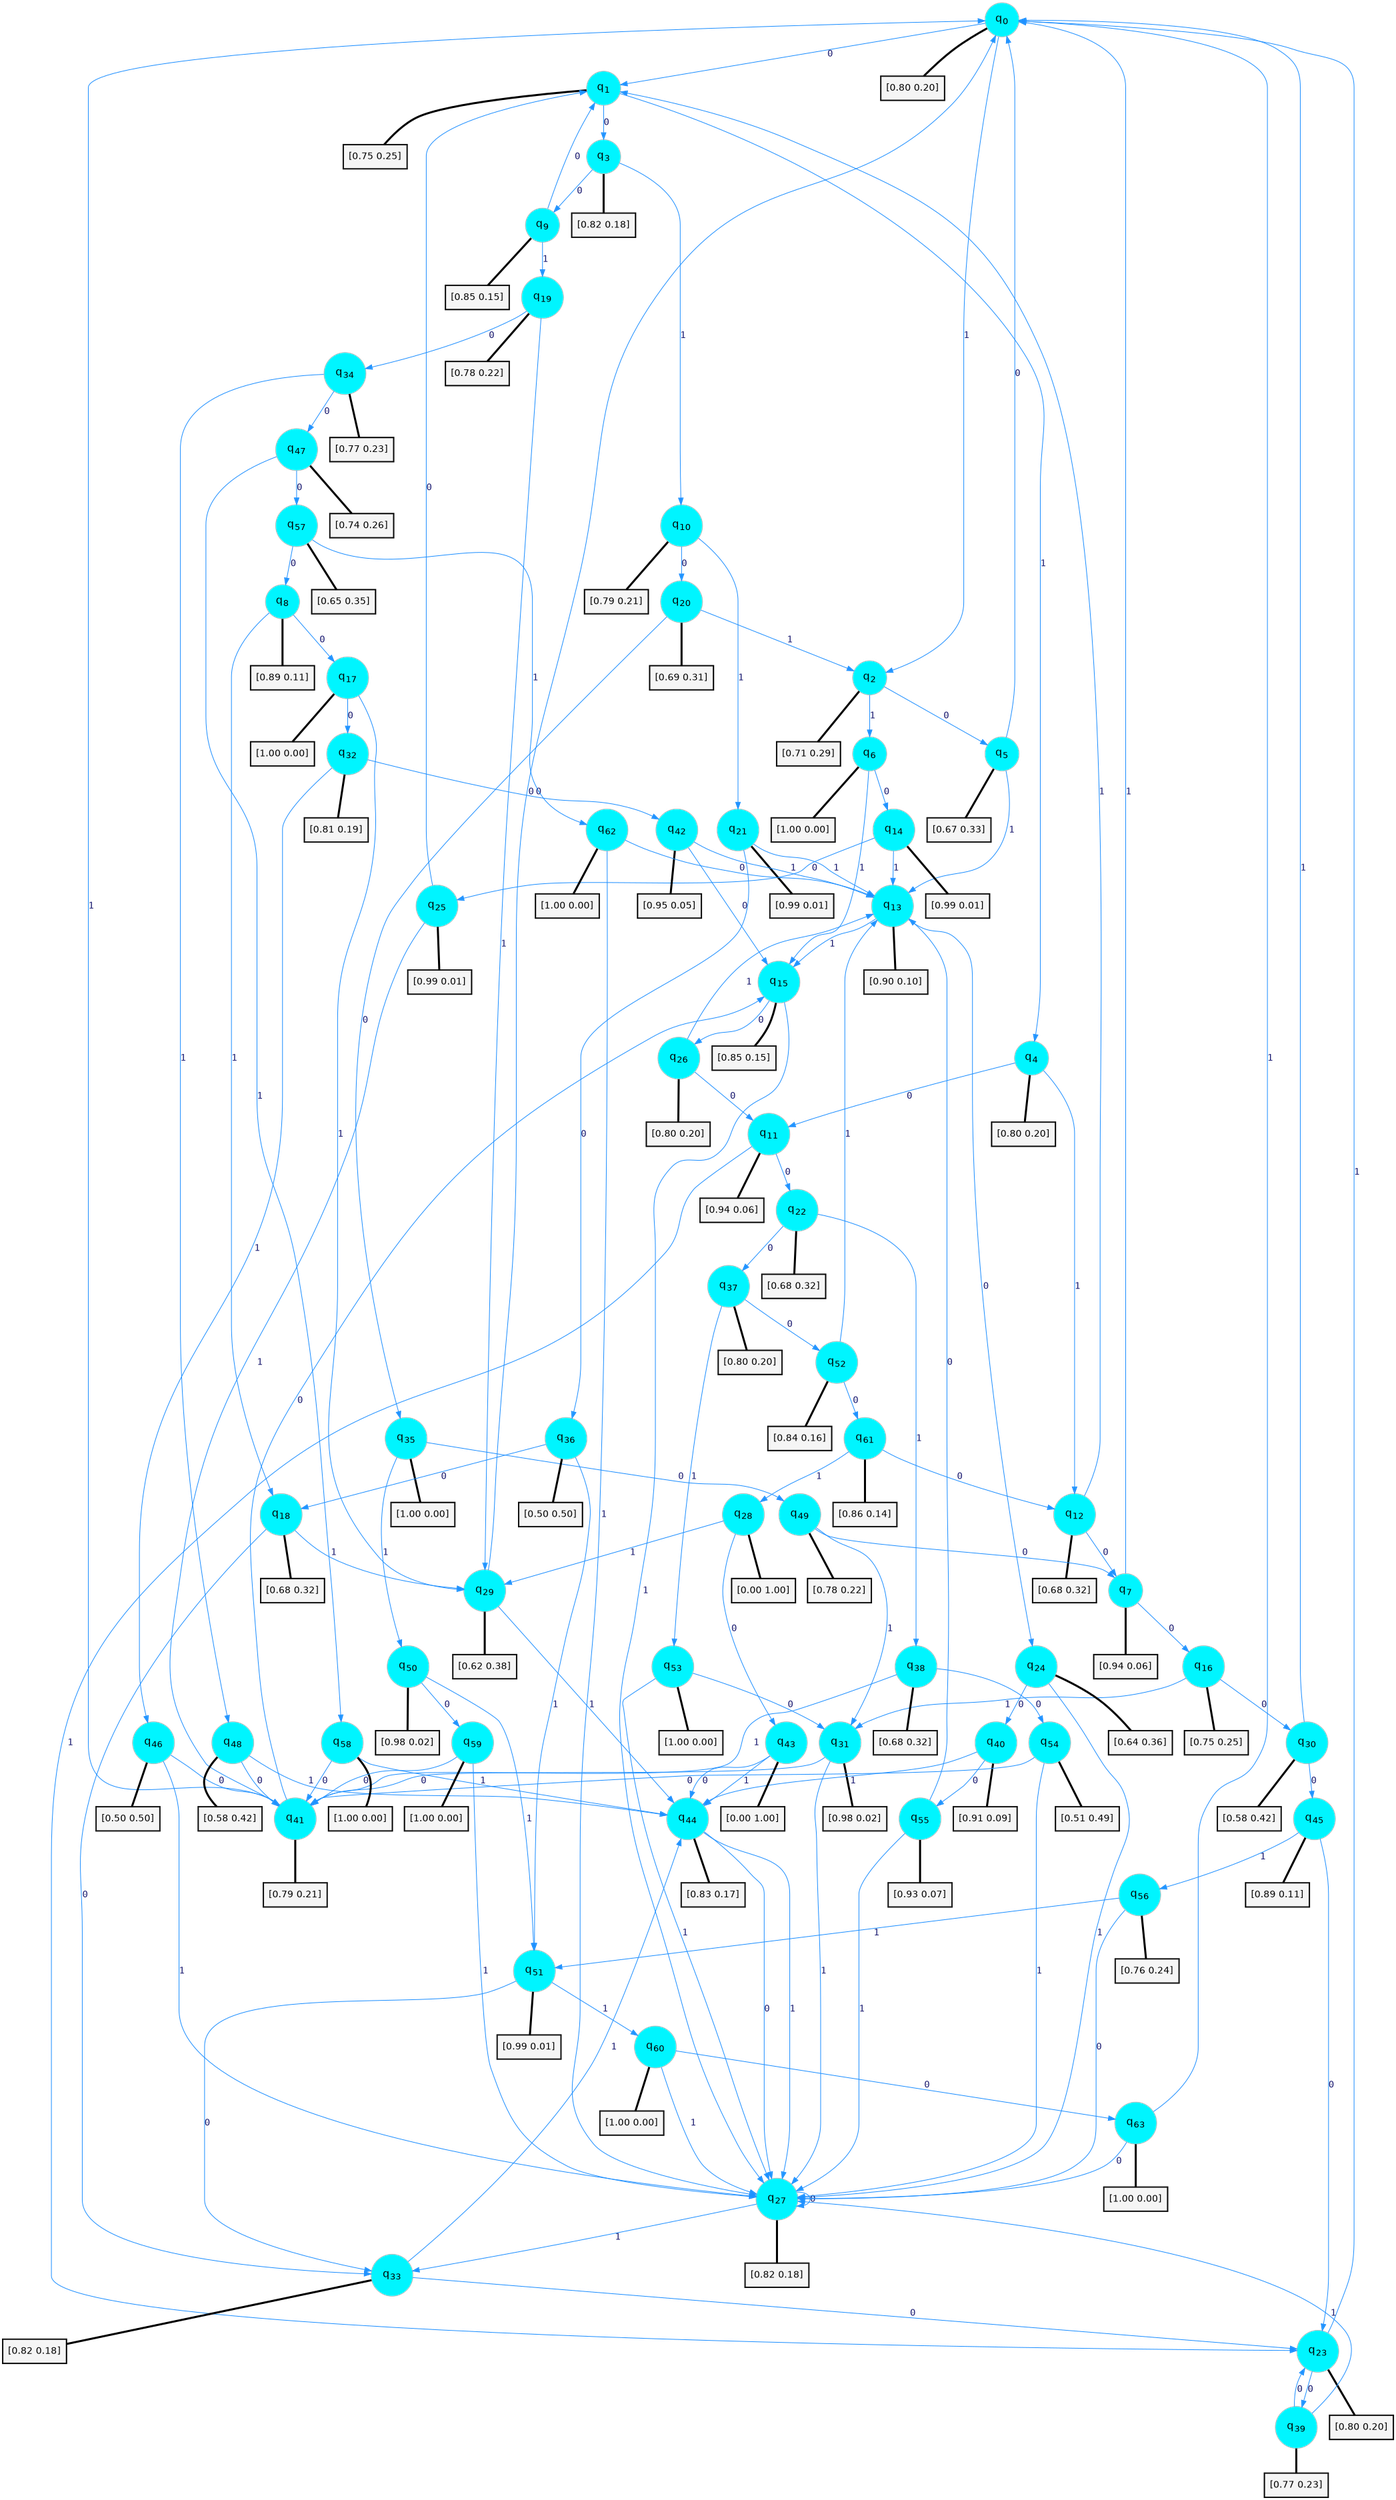digraph G {
graph [
bgcolor=transparent, dpi=300, rankdir=TD, size="40,25"];
node [
color=gray, fillcolor=turquoise1, fontcolor=black, fontname=Helvetica, fontsize=16, fontweight=bold, shape=circle, style=filled];
edge [
arrowsize=1, color=dodgerblue1, fontcolor=midnightblue, fontname=courier, fontweight=bold, penwidth=1, style=solid, weight=20];
0[label=<q<SUB>0</SUB>>];
1[label=<q<SUB>1</SUB>>];
2[label=<q<SUB>2</SUB>>];
3[label=<q<SUB>3</SUB>>];
4[label=<q<SUB>4</SUB>>];
5[label=<q<SUB>5</SUB>>];
6[label=<q<SUB>6</SUB>>];
7[label=<q<SUB>7</SUB>>];
8[label=<q<SUB>8</SUB>>];
9[label=<q<SUB>9</SUB>>];
10[label=<q<SUB>10</SUB>>];
11[label=<q<SUB>11</SUB>>];
12[label=<q<SUB>12</SUB>>];
13[label=<q<SUB>13</SUB>>];
14[label=<q<SUB>14</SUB>>];
15[label=<q<SUB>15</SUB>>];
16[label=<q<SUB>16</SUB>>];
17[label=<q<SUB>17</SUB>>];
18[label=<q<SUB>18</SUB>>];
19[label=<q<SUB>19</SUB>>];
20[label=<q<SUB>20</SUB>>];
21[label=<q<SUB>21</SUB>>];
22[label=<q<SUB>22</SUB>>];
23[label=<q<SUB>23</SUB>>];
24[label=<q<SUB>24</SUB>>];
25[label=<q<SUB>25</SUB>>];
26[label=<q<SUB>26</SUB>>];
27[label=<q<SUB>27</SUB>>];
28[label=<q<SUB>28</SUB>>];
29[label=<q<SUB>29</SUB>>];
30[label=<q<SUB>30</SUB>>];
31[label=<q<SUB>31</SUB>>];
32[label=<q<SUB>32</SUB>>];
33[label=<q<SUB>33</SUB>>];
34[label=<q<SUB>34</SUB>>];
35[label=<q<SUB>35</SUB>>];
36[label=<q<SUB>36</SUB>>];
37[label=<q<SUB>37</SUB>>];
38[label=<q<SUB>38</SUB>>];
39[label=<q<SUB>39</SUB>>];
40[label=<q<SUB>40</SUB>>];
41[label=<q<SUB>41</SUB>>];
42[label=<q<SUB>42</SUB>>];
43[label=<q<SUB>43</SUB>>];
44[label=<q<SUB>44</SUB>>];
45[label=<q<SUB>45</SUB>>];
46[label=<q<SUB>46</SUB>>];
47[label=<q<SUB>47</SUB>>];
48[label=<q<SUB>48</SUB>>];
49[label=<q<SUB>49</SUB>>];
50[label=<q<SUB>50</SUB>>];
51[label=<q<SUB>51</SUB>>];
52[label=<q<SUB>52</SUB>>];
53[label=<q<SUB>53</SUB>>];
54[label=<q<SUB>54</SUB>>];
55[label=<q<SUB>55</SUB>>];
56[label=<q<SUB>56</SUB>>];
57[label=<q<SUB>57</SUB>>];
58[label=<q<SUB>58</SUB>>];
59[label=<q<SUB>59</SUB>>];
60[label=<q<SUB>60</SUB>>];
61[label=<q<SUB>61</SUB>>];
62[label=<q<SUB>62</SUB>>];
63[label=<q<SUB>63</SUB>>];
64[label="[0.80 0.20]", shape=box,fontcolor=black, fontname=Helvetica, fontsize=14, penwidth=2, fillcolor=whitesmoke,color=black];
65[label="[0.75 0.25]", shape=box,fontcolor=black, fontname=Helvetica, fontsize=14, penwidth=2, fillcolor=whitesmoke,color=black];
66[label="[0.71 0.29]", shape=box,fontcolor=black, fontname=Helvetica, fontsize=14, penwidth=2, fillcolor=whitesmoke,color=black];
67[label="[0.82 0.18]", shape=box,fontcolor=black, fontname=Helvetica, fontsize=14, penwidth=2, fillcolor=whitesmoke,color=black];
68[label="[0.80 0.20]", shape=box,fontcolor=black, fontname=Helvetica, fontsize=14, penwidth=2, fillcolor=whitesmoke,color=black];
69[label="[0.67 0.33]", shape=box,fontcolor=black, fontname=Helvetica, fontsize=14, penwidth=2, fillcolor=whitesmoke,color=black];
70[label="[1.00 0.00]", shape=box,fontcolor=black, fontname=Helvetica, fontsize=14, penwidth=2, fillcolor=whitesmoke,color=black];
71[label="[0.94 0.06]", shape=box,fontcolor=black, fontname=Helvetica, fontsize=14, penwidth=2, fillcolor=whitesmoke,color=black];
72[label="[0.89 0.11]", shape=box,fontcolor=black, fontname=Helvetica, fontsize=14, penwidth=2, fillcolor=whitesmoke,color=black];
73[label="[0.85 0.15]", shape=box,fontcolor=black, fontname=Helvetica, fontsize=14, penwidth=2, fillcolor=whitesmoke,color=black];
74[label="[0.79 0.21]", shape=box,fontcolor=black, fontname=Helvetica, fontsize=14, penwidth=2, fillcolor=whitesmoke,color=black];
75[label="[0.94 0.06]", shape=box,fontcolor=black, fontname=Helvetica, fontsize=14, penwidth=2, fillcolor=whitesmoke,color=black];
76[label="[0.68 0.32]", shape=box,fontcolor=black, fontname=Helvetica, fontsize=14, penwidth=2, fillcolor=whitesmoke,color=black];
77[label="[0.90 0.10]", shape=box,fontcolor=black, fontname=Helvetica, fontsize=14, penwidth=2, fillcolor=whitesmoke,color=black];
78[label="[0.99 0.01]", shape=box,fontcolor=black, fontname=Helvetica, fontsize=14, penwidth=2, fillcolor=whitesmoke,color=black];
79[label="[0.85 0.15]", shape=box,fontcolor=black, fontname=Helvetica, fontsize=14, penwidth=2, fillcolor=whitesmoke,color=black];
80[label="[0.75 0.25]", shape=box,fontcolor=black, fontname=Helvetica, fontsize=14, penwidth=2, fillcolor=whitesmoke,color=black];
81[label="[1.00 0.00]", shape=box,fontcolor=black, fontname=Helvetica, fontsize=14, penwidth=2, fillcolor=whitesmoke,color=black];
82[label="[0.68 0.32]", shape=box,fontcolor=black, fontname=Helvetica, fontsize=14, penwidth=2, fillcolor=whitesmoke,color=black];
83[label="[0.78 0.22]", shape=box,fontcolor=black, fontname=Helvetica, fontsize=14, penwidth=2, fillcolor=whitesmoke,color=black];
84[label="[0.69 0.31]", shape=box,fontcolor=black, fontname=Helvetica, fontsize=14, penwidth=2, fillcolor=whitesmoke,color=black];
85[label="[0.99 0.01]", shape=box,fontcolor=black, fontname=Helvetica, fontsize=14, penwidth=2, fillcolor=whitesmoke,color=black];
86[label="[0.68 0.32]", shape=box,fontcolor=black, fontname=Helvetica, fontsize=14, penwidth=2, fillcolor=whitesmoke,color=black];
87[label="[0.80 0.20]", shape=box,fontcolor=black, fontname=Helvetica, fontsize=14, penwidth=2, fillcolor=whitesmoke,color=black];
88[label="[0.64 0.36]", shape=box,fontcolor=black, fontname=Helvetica, fontsize=14, penwidth=2, fillcolor=whitesmoke,color=black];
89[label="[0.99 0.01]", shape=box,fontcolor=black, fontname=Helvetica, fontsize=14, penwidth=2, fillcolor=whitesmoke,color=black];
90[label="[0.80 0.20]", shape=box,fontcolor=black, fontname=Helvetica, fontsize=14, penwidth=2, fillcolor=whitesmoke,color=black];
91[label="[0.82 0.18]", shape=box,fontcolor=black, fontname=Helvetica, fontsize=14, penwidth=2, fillcolor=whitesmoke,color=black];
92[label="[0.00 1.00]", shape=box,fontcolor=black, fontname=Helvetica, fontsize=14, penwidth=2, fillcolor=whitesmoke,color=black];
93[label="[0.62 0.38]", shape=box,fontcolor=black, fontname=Helvetica, fontsize=14, penwidth=2, fillcolor=whitesmoke,color=black];
94[label="[0.58 0.42]", shape=box,fontcolor=black, fontname=Helvetica, fontsize=14, penwidth=2, fillcolor=whitesmoke,color=black];
95[label="[0.98 0.02]", shape=box,fontcolor=black, fontname=Helvetica, fontsize=14, penwidth=2, fillcolor=whitesmoke,color=black];
96[label="[0.81 0.19]", shape=box,fontcolor=black, fontname=Helvetica, fontsize=14, penwidth=2, fillcolor=whitesmoke,color=black];
97[label="[0.82 0.18]", shape=box,fontcolor=black, fontname=Helvetica, fontsize=14, penwidth=2, fillcolor=whitesmoke,color=black];
98[label="[0.77 0.23]", shape=box,fontcolor=black, fontname=Helvetica, fontsize=14, penwidth=2, fillcolor=whitesmoke,color=black];
99[label="[1.00 0.00]", shape=box,fontcolor=black, fontname=Helvetica, fontsize=14, penwidth=2, fillcolor=whitesmoke,color=black];
100[label="[0.50 0.50]", shape=box,fontcolor=black, fontname=Helvetica, fontsize=14, penwidth=2, fillcolor=whitesmoke,color=black];
101[label="[0.80 0.20]", shape=box,fontcolor=black, fontname=Helvetica, fontsize=14, penwidth=2, fillcolor=whitesmoke,color=black];
102[label="[0.68 0.32]", shape=box,fontcolor=black, fontname=Helvetica, fontsize=14, penwidth=2, fillcolor=whitesmoke,color=black];
103[label="[0.77 0.23]", shape=box,fontcolor=black, fontname=Helvetica, fontsize=14, penwidth=2, fillcolor=whitesmoke,color=black];
104[label="[0.91 0.09]", shape=box,fontcolor=black, fontname=Helvetica, fontsize=14, penwidth=2, fillcolor=whitesmoke,color=black];
105[label="[0.79 0.21]", shape=box,fontcolor=black, fontname=Helvetica, fontsize=14, penwidth=2, fillcolor=whitesmoke,color=black];
106[label="[0.95 0.05]", shape=box,fontcolor=black, fontname=Helvetica, fontsize=14, penwidth=2, fillcolor=whitesmoke,color=black];
107[label="[0.00 1.00]", shape=box,fontcolor=black, fontname=Helvetica, fontsize=14, penwidth=2, fillcolor=whitesmoke,color=black];
108[label="[0.83 0.17]", shape=box,fontcolor=black, fontname=Helvetica, fontsize=14, penwidth=2, fillcolor=whitesmoke,color=black];
109[label="[0.89 0.11]", shape=box,fontcolor=black, fontname=Helvetica, fontsize=14, penwidth=2, fillcolor=whitesmoke,color=black];
110[label="[0.50 0.50]", shape=box,fontcolor=black, fontname=Helvetica, fontsize=14, penwidth=2, fillcolor=whitesmoke,color=black];
111[label="[0.74 0.26]", shape=box,fontcolor=black, fontname=Helvetica, fontsize=14, penwidth=2, fillcolor=whitesmoke,color=black];
112[label="[0.58 0.42]", shape=box,fontcolor=black, fontname=Helvetica, fontsize=14, penwidth=2, fillcolor=whitesmoke,color=black];
113[label="[0.78 0.22]", shape=box,fontcolor=black, fontname=Helvetica, fontsize=14, penwidth=2, fillcolor=whitesmoke,color=black];
114[label="[0.98 0.02]", shape=box,fontcolor=black, fontname=Helvetica, fontsize=14, penwidth=2, fillcolor=whitesmoke,color=black];
115[label="[0.99 0.01]", shape=box,fontcolor=black, fontname=Helvetica, fontsize=14, penwidth=2, fillcolor=whitesmoke,color=black];
116[label="[0.84 0.16]", shape=box,fontcolor=black, fontname=Helvetica, fontsize=14, penwidth=2, fillcolor=whitesmoke,color=black];
117[label="[1.00 0.00]", shape=box,fontcolor=black, fontname=Helvetica, fontsize=14, penwidth=2, fillcolor=whitesmoke,color=black];
118[label="[0.51 0.49]", shape=box,fontcolor=black, fontname=Helvetica, fontsize=14, penwidth=2, fillcolor=whitesmoke,color=black];
119[label="[0.93 0.07]", shape=box,fontcolor=black, fontname=Helvetica, fontsize=14, penwidth=2, fillcolor=whitesmoke,color=black];
120[label="[0.76 0.24]", shape=box,fontcolor=black, fontname=Helvetica, fontsize=14, penwidth=2, fillcolor=whitesmoke,color=black];
121[label="[0.65 0.35]", shape=box,fontcolor=black, fontname=Helvetica, fontsize=14, penwidth=2, fillcolor=whitesmoke,color=black];
122[label="[1.00 0.00]", shape=box,fontcolor=black, fontname=Helvetica, fontsize=14, penwidth=2, fillcolor=whitesmoke,color=black];
123[label="[1.00 0.00]", shape=box,fontcolor=black, fontname=Helvetica, fontsize=14, penwidth=2, fillcolor=whitesmoke,color=black];
124[label="[1.00 0.00]", shape=box,fontcolor=black, fontname=Helvetica, fontsize=14, penwidth=2, fillcolor=whitesmoke,color=black];
125[label="[0.86 0.14]", shape=box,fontcolor=black, fontname=Helvetica, fontsize=14, penwidth=2, fillcolor=whitesmoke,color=black];
126[label="[1.00 0.00]", shape=box,fontcolor=black, fontname=Helvetica, fontsize=14, penwidth=2, fillcolor=whitesmoke,color=black];
127[label="[1.00 0.00]", shape=box,fontcolor=black, fontname=Helvetica, fontsize=14, penwidth=2, fillcolor=whitesmoke,color=black];
0->1 [label=0];
0->2 [label=1];
0->64 [arrowhead=none, penwidth=3,color=black];
1->3 [label=0];
1->4 [label=1];
1->65 [arrowhead=none, penwidth=3,color=black];
2->5 [label=0];
2->6 [label=1];
2->66 [arrowhead=none, penwidth=3,color=black];
3->9 [label=0];
3->10 [label=1];
3->67 [arrowhead=none, penwidth=3,color=black];
4->11 [label=0];
4->12 [label=1];
4->68 [arrowhead=none, penwidth=3,color=black];
5->0 [label=0];
5->13 [label=1];
5->69 [arrowhead=none, penwidth=3,color=black];
6->14 [label=0];
6->15 [label=1];
6->70 [arrowhead=none, penwidth=3,color=black];
7->16 [label=0];
7->0 [label=1];
7->71 [arrowhead=none, penwidth=3,color=black];
8->17 [label=0];
8->18 [label=1];
8->72 [arrowhead=none, penwidth=3,color=black];
9->1 [label=0];
9->19 [label=1];
9->73 [arrowhead=none, penwidth=3,color=black];
10->20 [label=0];
10->21 [label=1];
10->74 [arrowhead=none, penwidth=3,color=black];
11->22 [label=0];
11->23 [label=1];
11->75 [arrowhead=none, penwidth=3,color=black];
12->7 [label=0];
12->1 [label=1];
12->76 [arrowhead=none, penwidth=3,color=black];
13->24 [label=0];
13->15 [label=1];
13->77 [arrowhead=none, penwidth=3,color=black];
14->25 [label=0];
14->13 [label=1];
14->78 [arrowhead=none, penwidth=3,color=black];
15->26 [label=0];
15->27 [label=1];
15->79 [arrowhead=none, penwidth=3,color=black];
16->30 [label=0];
16->31 [label=1];
16->80 [arrowhead=none, penwidth=3,color=black];
17->32 [label=0];
17->29 [label=1];
17->81 [arrowhead=none, penwidth=3,color=black];
18->33 [label=0];
18->29 [label=1];
18->82 [arrowhead=none, penwidth=3,color=black];
19->34 [label=0];
19->29 [label=1];
19->83 [arrowhead=none, penwidth=3,color=black];
20->35 [label=0];
20->2 [label=1];
20->84 [arrowhead=none, penwidth=3,color=black];
21->36 [label=0];
21->13 [label=1];
21->85 [arrowhead=none, penwidth=3,color=black];
22->37 [label=0];
22->38 [label=1];
22->86 [arrowhead=none, penwidth=3,color=black];
23->39 [label=0];
23->0 [label=1];
23->87 [arrowhead=none, penwidth=3,color=black];
24->40 [label=0];
24->27 [label=1];
24->88 [arrowhead=none, penwidth=3,color=black];
25->1 [label=0];
25->41 [label=1];
25->89 [arrowhead=none, penwidth=3,color=black];
26->11 [label=0];
26->13 [label=1];
26->90 [arrowhead=none, penwidth=3,color=black];
27->27 [label=0];
27->33 [label=1];
27->91 [arrowhead=none, penwidth=3,color=black];
28->43 [label=0];
28->29 [label=1];
28->92 [arrowhead=none, penwidth=3,color=black];
29->0 [label=0];
29->44 [label=1];
29->93 [arrowhead=none, penwidth=3,color=black];
30->45 [label=0];
30->0 [label=1];
30->94 [arrowhead=none, penwidth=3,color=black];
31->41 [label=0];
31->27 [label=1];
31->95 [arrowhead=none, penwidth=3,color=black];
32->42 [label=0];
32->46 [label=1];
32->96 [arrowhead=none, penwidth=3,color=black];
33->23 [label=0];
33->44 [label=1];
33->97 [arrowhead=none, penwidth=3,color=black];
34->47 [label=0];
34->48 [label=1];
34->98 [arrowhead=none, penwidth=3,color=black];
35->49 [label=0];
35->50 [label=1];
35->99 [arrowhead=none, penwidth=3,color=black];
36->18 [label=0];
36->51 [label=1];
36->100 [arrowhead=none, penwidth=3,color=black];
37->52 [label=0];
37->53 [label=1];
37->101 [arrowhead=none, penwidth=3,color=black];
38->54 [label=0];
38->41 [label=1];
38->102 [arrowhead=none, penwidth=3,color=black];
39->23 [label=0];
39->27 [label=1];
39->103 [arrowhead=none, penwidth=3,color=black];
40->55 [label=0];
40->44 [label=1];
40->104 [arrowhead=none, penwidth=3,color=black];
41->15 [label=0];
41->0 [label=1];
41->105 [arrowhead=none, penwidth=3,color=black];
42->15 [label=0];
42->13 [label=1];
42->106 [arrowhead=none, penwidth=3,color=black];
43->44 [label=0];
43->44 [label=1];
43->107 [arrowhead=none, penwidth=3,color=black];
44->27 [label=0];
44->27 [label=1];
44->108 [arrowhead=none, penwidth=3,color=black];
45->23 [label=0];
45->56 [label=1];
45->109 [arrowhead=none, penwidth=3,color=black];
46->41 [label=0];
46->27 [label=1];
46->110 [arrowhead=none, penwidth=3,color=black];
47->57 [label=0];
47->58 [label=1];
47->111 [arrowhead=none, penwidth=3,color=black];
48->41 [label=0];
48->44 [label=1];
48->112 [arrowhead=none, penwidth=3,color=black];
49->7 [label=0];
49->31 [label=1];
49->113 [arrowhead=none, penwidth=3,color=black];
50->59 [label=0];
50->51 [label=1];
50->114 [arrowhead=none, penwidth=3,color=black];
51->33 [label=0];
51->60 [label=1];
51->115 [arrowhead=none, penwidth=3,color=black];
52->61 [label=0];
52->13 [label=1];
52->116 [arrowhead=none, penwidth=3,color=black];
53->31 [label=0];
53->27 [label=1];
53->117 [arrowhead=none, penwidth=3,color=black];
54->41 [label=0];
54->27 [label=1];
54->118 [arrowhead=none, penwidth=3,color=black];
55->13 [label=0];
55->27 [label=1];
55->119 [arrowhead=none, penwidth=3,color=black];
56->27 [label=0];
56->51 [label=1];
56->120 [arrowhead=none, penwidth=3,color=black];
57->8 [label=0];
57->62 [label=1];
57->121 [arrowhead=none, penwidth=3,color=black];
58->41 [label=0];
58->44 [label=1];
58->122 [arrowhead=none, penwidth=3,color=black];
59->41 [label=0];
59->27 [label=1];
59->123 [arrowhead=none, penwidth=3,color=black];
60->63 [label=0];
60->27 [label=1];
60->124 [arrowhead=none, penwidth=3,color=black];
61->12 [label=0];
61->28 [label=1];
61->125 [arrowhead=none, penwidth=3,color=black];
62->13 [label=0];
62->27 [label=1];
62->126 [arrowhead=none, penwidth=3,color=black];
63->27 [label=0];
63->0 [label=1];
63->127 [arrowhead=none, penwidth=3,color=black];
}
